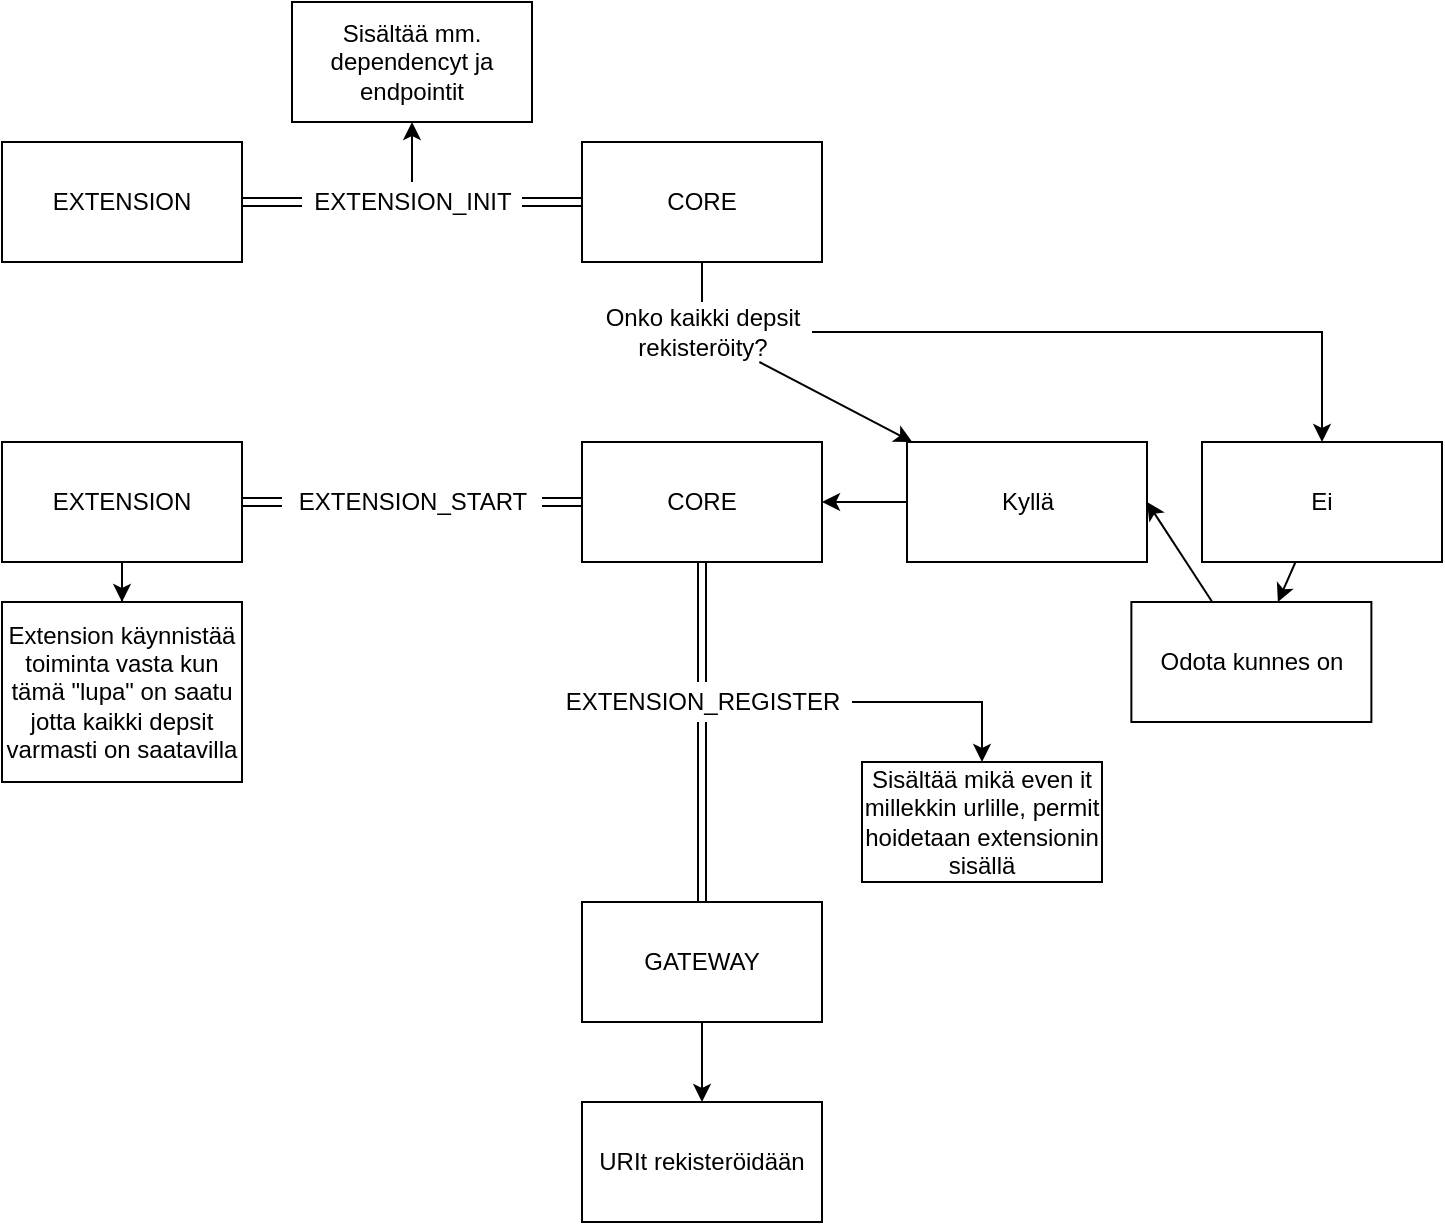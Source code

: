 <mxfile version="18.0.5" type="github">
  <diagram id="ZjD6zPGDM3K0yuI6pRIY" name="Page-1">
    <mxGraphModel dx="2031" dy="1094" grid="1" gridSize="10" guides="1" tooltips="1" connect="1" arrows="1" fold="1" page="1" pageScale="1" pageWidth="850" pageHeight="1100" math="0" shadow="0">
      <root>
        <mxCell id="0" />
        <mxCell id="1" parent="0" />
        <mxCell id="hVjxURMk_J6Hv7s7f4tm-5" style="edgeStyle=orthogonalEdgeStyle;rounded=0;orthogonalLoop=1;jettySize=auto;html=1;exitX=1;exitY=0.5;exitDx=0;exitDy=0;entryX=0;entryY=0.5;entryDx=0;entryDy=0;startArrow=none;shape=link;" parent="1" source="hVjxURMk_J6Hv7s7f4tm-7" target="hVjxURMk_J6Hv7s7f4tm-1" edge="1">
          <mxGeometry relative="1" as="geometry" />
        </mxCell>
        <mxCell id="qTV8B-hhNIPuYcm8jZ4h-2" value="EXTENSION" style="rounded=0;whiteSpace=wrap;html=1;" parent="1" vertex="1">
          <mxGeometry x="100" y="300" width="120" height="60" as="geometry" />
        </mxCell>
        <mxCell id="hVjxURMk_J6Hv7s7f4tm-9" style="edgeStyle=orthogonalEdgeStyle;rounded=0;orthogonalLoop=1;jettySize=auto;html=1;shape=link;startArrow=none;" parent="1" source="hVjxURMk_J6Hv7s7f4tm-10" target="hVjxURMk_J6Hv7s7f4tm-3" edge="1">
          <mxGeometry relative="1" as="geometry" />
        </mxCell>
        <mxCell id="hVjxURMk_J6Hv7s7f4tm-1" value="CORE" style="whiteSpace=wrap;html=1;" parent="1" vertex="1">
          <mxGeometry x="390" y="300" width="120" height="60" as="geometry" />
        </mxCell>
        <mxCell id="hVjxURMk_J6Hv7s7f4tm-12" style="edgeStyle=orthogonalEdgeStyle;rounded=0;orthogonalLoop=1;jettySize=auto;html=1;exitX=0.5;exitY=1;exitDx=0;exitDy=0;" parent="1" source="hVjxURMk_J6Hv7s7f4tm-3" target="hVjxURMk_J6Hv7s7f4tm-13" edge="1">
          <mxGeometry relative="1" as="geometry">
            <mxPoint x="739.69" y="250" as="targetPoint" />
          </mxGeometry>
        </mxCell>
        <mxCell id="hVjxURMk_J6Hv7s7f4tm-3" value="GATEWAY" style="whiteSpace=wrap;html=1;" parent="1" vertex="1">
          <mxGeometry x="390" y="680" width="120" height="60" as="geometry" />
        </mxCell>
        <mxCell id="_qSqm5iDetl9h8XWGvFc-22" value="" style="edgeStyle=none;rounded=0;orthogonalLoop=1;jettySize=auto;html=1;startArrow=none;startFill=0;strokeColor=default;" edge="1" parent="1" source="hVjxURMk_J6Hv7s7f4tm-7" target="_qSqm5iDetl9h8XWGvFc-21">
          <mxGeometry relative="1" as="geometry" />
        </mxCell>
        <mxCell id="hVjxURMk_J6Hv7s7f4tm-7" value="EXTENSION_INIT" style="text;html=1;align=center;verticalAlign=middle;resizable=0;points=[];autosize=1;strokeColor=none;fillColor=none;" parent="1" vertex="1">
          <mxGeometry x="250" y="320" width="110" height="20" as="geometry" />
        </mxCell>
        <mxCell id="hVjxURMk_J6Hv7s7f4tm-8" value="" style="edgeStyle=orthogonalEdgeStyle;rounded=0;orthogonalLoop=1;jettySize=auto;html=1;exitX=1;exitY=0.5;exitDx=0;exitDy=0;entryX=0;entryY=0.5;entryDx=0;entryDy=0;endArrow=none;shape=link;" parent="1" source="qTV8B-hhNIPuYcm8jZ4h-2" target="hVjxURMk_J6Hv7s7f4tm-7" edge="1">
          <mxGeometry relative="1" as="geometry">
            <mxPoint x="220.0" y="330.0" as="sourcePoint" />
            <mxPoint x="330" y="330.0" as="targetPoint" />
          </mxGeometry>
        </mxCell>
        <mxCell id="_qSqm5iDetl9h8XWGvFc-4" value="" style="edgeStyle=orthogonalEdgeStyle;rounded=0;orthogonalLoop=1;jettySize=auto;html=1;" edge="1" parent="1" source="hVjxURMk_J6Hv7s7f4tm-10" target="_qSqm5iDetl9h8XWGvFc-3">
          <mxGeometry relative="1" as="geometry" />
        </mxCell>
        <mxCell id="hVjxURMk_J6Hv7s7f4tm-10" value="EXTENSION_REGISTER" style="text;html=1;align=center;verticalAlign=middle;resizable=0;points=[];autosize=1;strokeColor=none;fillColor=none;" parent="1" vertex="1">
          <mxGeometry x="375.0" y="570" width="150" height="20" as="geometry" />
        </mxCell>
        <mxCell id="hVjxURMk_J6Hv7s7f4tm-11" value="" style="edgeStyle=orthogonalEdgeStyle;rounded=0;orthogonalLoop=1;jettySize=auto;html=1;shape=link;endArrow=none;exitX=0.5;exitY=1;exitDx=0;exitDy=0;" parent="1" source="_qSqm5iDetl9h8XWGvFc-38" target="hVjxURMk_J6Hv7s7f4tm-10" edge="1">
          <mxGeometry relative="1" as="geometry">
            <mxPoint x="510" y="330" as="sourcePoint" />
            <mxPoint x="600" y="330" as="targetPoint" />
          </mxGeometry>
        </mxCell>
        <mxCell id="hVjxURMk_J6Hv7s7f4tm-13" value="URIt rekisteröidään" style="rounded=0;whiteSpace=wrap;html=1;" parent="1" vertex="1">
          <mxGeometry x="390.0" y="780" width="120" height="60" as="geometry" />
        </mxCell>
        <mxCell id="_qSqm5iDetl9h8XWGvFc-3" value="Sisältää mikä even it millekkin urlille, permit hoidetaan extensionin sisällä" style="whiteSpace=wrap;html=1;" vertex="1" parent="1">
          <mxGeometry x="530" y="610" width="120" height="60" as="geometry" />
        </mxCell>
        <mxCell id="_qSqm5iDetl9h8XWGvFc-48" value="" style="edgeStyle=orthogonalEdgeStyle;rounded=0;orthogonalLoop=1;jettySize=auto;html=1;startArrow=none;startFill=0;strokeColor=default;" edge="1" parent="1" source="_qSqm5iDetl9h8XWGvFc-18" target="_qSqm5iDetl9h8XWGvFc-47">
          <mxGeometry relative="1" as="geometry" />
        </mxCell>
        <mxCell id="_qSqm5iDetl9h8XWGvFc-18" value="EXTENSION" style="rounded=0;whiteSpace=wrap;html=1;" vertex="1" parent="1">
          <mxGeometry x="100" y="450" width="120" height="60" as="geometry" />
        </mxCell>
        <mxCell id="_qSqm5iDetl9h8XWGvFc-21" value="Sisältää mm. dependencyt ja endpointit" style="whiteSpace=wrap;html=1;" vertex="1" parent="1">
          <mxGeometry x="245" y="230" width="120" height="60" as="geometry" />
        </mxCell>
        <mxCell id="_qSqm5iDetl9h8XWGvFc-29" value="" style="edgeStyle=orthogonalEdgeStyle;orthogonalLoop=1;jettySize=auto;html=1;startArrow=none;startFill=0;strokeColor=default;rounded=0;" edge="1" parent="1" source="_qSqm5iDetl9h8XWGvFc-23" target="_qSqm5iDetl9h8XWGvFc-28">
          <mxGeometry relative="1" as="geometry" />
        </mxCell>
        <mxCell id="_qSqm5iDetl9h8XWGvFc-36" value="" style="edgeStyle=none;rounded=0;orthogonalLoop=1;jettySize=auto;html=1;startArrow=none;startFill=0;strokeColor=default;" edge="1" parent="1" source="_qSqm5iDetl9h8XWGvFc-23" target="_qSqm5iDetl9h8XWGvFc-35">
          <mxGeometry relative="1" as="geometry" />
        </mxCell>
        <mxCell id="_qSqm5iDetl9h8XWGvFc-23" value="Onko kaikki depsit&lt;br&gt;rekisteröity?" style="text;html=1;align=center;verticalAlign=middle;resizable=0;points=[];autosize=1;strokeColor=none;fillColor=none;" vertex="1" parent="1">
          <mxGeometry x="395" y="380" width="110" height="30" as="geometry" />
        </mxCell>
        <mxCell id="_qSqm5iDetl9h8XWGvFc-25" value="" style="edgeStyle=none;rounded=0;orthogonalLoop=1;jettySize=auto;html=1;startArrow=none;startFill=0;strokeColor=default;endArrow=none;" edge="1" parent="1" source="hVjxURMk_J6Hv7s7f4tm-1" target="_qSqm5iDetl9h8XWGvFc-23">
          <mxGeometry relative="1" as="geometry">
            <mxPoint x="450" y="360" as="sourcePoint" />
            <mxPoint x="450" y="440" as="targetPoint" />
          </mxGeometry>
        </mxCell>
        <mxCell id="_qSqm5iDetl9h8XWGvFc-33" value="" style="edgeStyle=none;rounded=0;orthogonalLoop=1;jettySize=auto;html=1;startArrow=none;startFill=0;strokeColor=default;" edge="1" parent="1" source="_qSqm5iDetl9h8XWGvFc-28" target="_qSqm5iDetl9h8XWGvFc-32">
          <mxGeometry relative="1" as="geometry" />
        </mxCell>
        <mxCell id="_qSqm5iDetl9h8XWGvFc-28" value="Ei" style="whiteSpace=wrap;html=1;" vertex="1" parent="1">
          <mxGeometry x="700" y="450" width="120" height="60" as="geometry" />
        </mxCell>
        <mxCell id="_qSqm5iDetl9h8XWGvFc-37" style="edgeStyle=none;rounded=0;orthogonalLoop=1;jettySize=auto;html=1;entryX=1;entryY=0.5;entryDx=0;entryDy=0;startArrow=none;startFill=0;strokeColor=default;" edge="1" parent="1" source="_qSqm5iDetl9h8XWGvFc-32" target="_qSqm5iDetl9h8XWGvFc-35">
          <mxGeometry relative="1" as="geometry" />
        </mxCell>
        <mxCell id="_qSqm5iDetl9h8XWGvFc-32" value="Odota kunnes on" style="whiteSpace=wrap;html=1;" vertex="1" parent="1">
          <mxGeometry x="664.69" y="530" width="120" height="60" as="geometry" />
        </mxCell>
        <mxCell id="_qSqm5iDetl9h8XWGvFc-49" style="edgeStyle=orthogonalEdgeStyle;rounded=0;orthogonalLoop=1;jettySize=auto;html=1;entryX=1;entryY=0.5;entryDx=0;entryDy=0;startArrow=none;startFill=0;strokeColor=default;" edge="1" parent="1" source="_qSqm5iDetl9h8XWGvFc-35" target="_qSqm5iDetl9h8XWGvFc-38">
          <mxGeometry relative="1" as="geometry" />
        </mxCell>
        <mxCell id="_qSqm5iDetl9h8XWGvFc-35" value="Kyllä" style="whiteSpace=wrap;html=1;" vertex="1" parent="1">
          <mxGeometry x="552.5" y="450" width="120" height="60" as="geometry" />
        </mxCell>
        <mxCell id="_qSqm5iDetl9h8XWGvFc-42" style="edgeStyle=orthogonalEdgeStyle;rounded=0;orthogonalLoop=1;jettySize=auto;html=1;entryX=1;entryY=0.5;entryDx=0;entryDy=0;startArrow=none;startFill=0;strokeColor=default;shape=link;" edge="1" parent="1" source="_qSqm5iDetl9h8XWGvFc-43" target="_qSqm5iDetl9h8XWGvFc-18">
          <mxGeometry relative="1" as="geometry" />
        </mxCell>
        <mxCell id="_qSqm5iDetl9h8XWGvFc-38" value="CORE" style="whiteSpace=wrap;html=1;" vertex="1" parent="1">
          <mxGeometry x="390" y="450" width="120" height="60" as="geometry" />
        </mxCell>
        <mxCell id="_qSqm5iDetl9h8XWGvFc-43" value="EXTENSION_START" style="text;html=1;align=center;verticalAlign=middle;resizable=0;points=[];autosize=1;strokeColor=none;fillColor=none;" vertex="1" parent="1">
          <mxGeometry x="240" y="470" width="130" height="20" as="geometry" />
        </mxCell>
        <mxCell id="_qSqm5iDetl9h8XWGvFc-44" value="" style="edgeStyle=orthogonalEdgeStyle;rounded=0;orthogonalLoop=1;jettySize=auto;html=1;entryX=1;entryY=0.5;entryDx=0;entryDy=0;startArrow=none;startFill=0;strokeColor=default;shape=link;endArrow=none;" edge="1" parent="1" source="_qSqm5iDetl9h8XWGvFc-38" target="_qSqm5iDetl9h8XWGvFc-43">
          <mxGeometry relative="1" as="geometry">
            <mxPoint x="390" y="480" as="sourcePoint" />
            <mxPoint x="220" y="480" as="targetPoint" />
          </mxGeometry>
        </mxCell>
        <mxCell id="_qSqm5iDetl9h8XWGvFc-47" value="Extension käynnistää toiminta vasta kun tämä &quot;lupa&quot; on saatu jotta kaikki depsit varmasti on saatavilla" style="whiteSpace=wrap;html=1;rounded=0;" vertex="1" parent="1">
          <mxGeometry x="100" y="530" width="120" height="90" as="geometry" />
        </mxCell>
      </root>
    </mxGraphModel>
  </diagram>
</mxfile>
